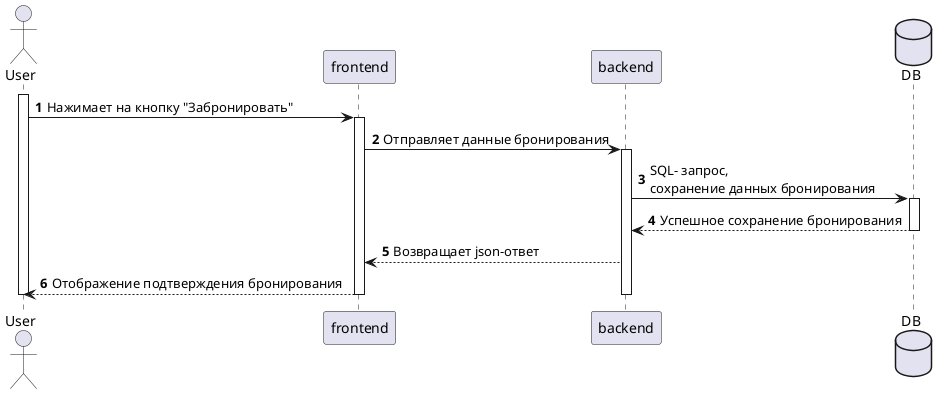 @startuml
actor User

participant frontend 
participant backend
database DB
autonumber

activate User
User -> frontend  : Нажимает на кнопку "Забронировать"
activate frontend
frontend  -> backend : Отправляет данные бронирования 
activate backend
backend -> DB : SQL- запрос, \nсохранение данных бронирования
activate DB
DB --> backend : Успешное сохранение бронирования
deactivate DB
backend --> frontend  :  Возвращает json-ответ
frontend --> User : Отображение подтверждения бронирования
deactivate backend
deactivate frontend 
deactivate User
@enduml
